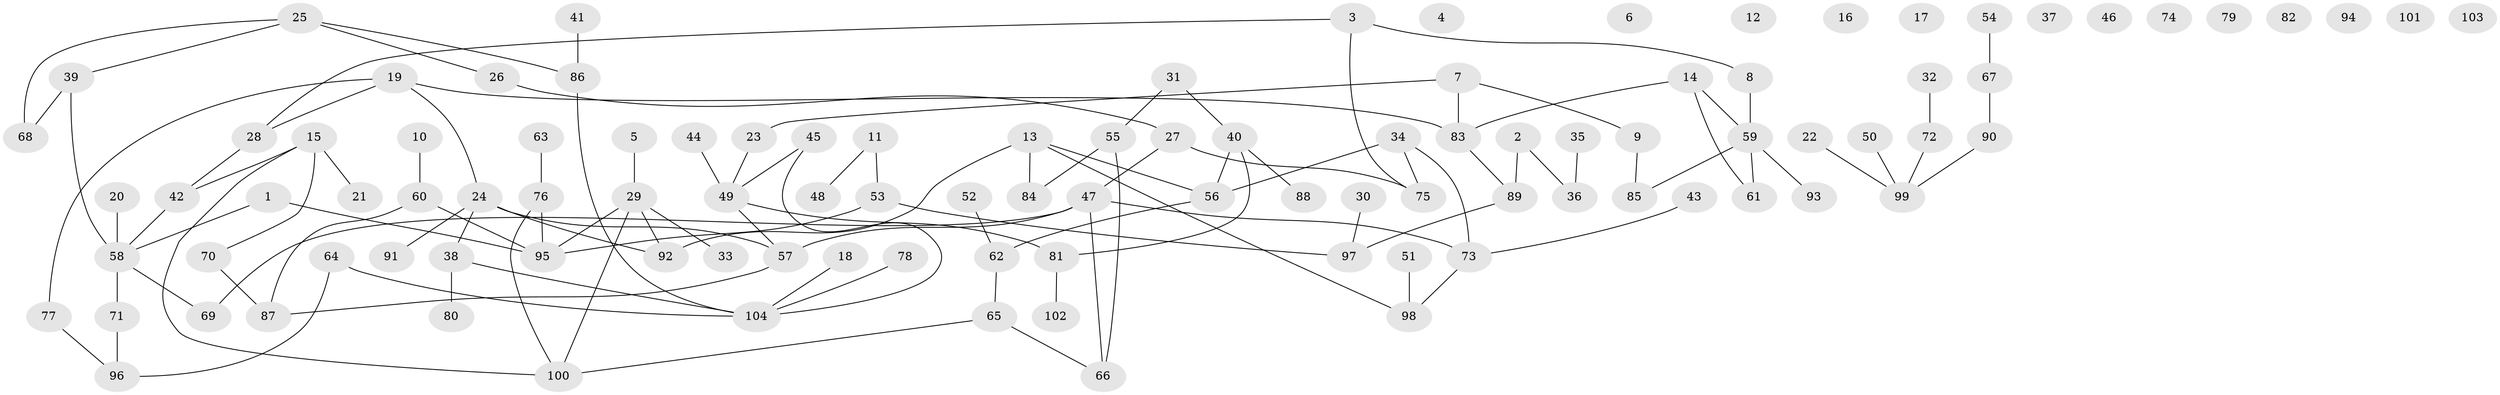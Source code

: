 // Generated by graph-tools (version 1.1) at 2025/25/03/09/25 03:25:17]
// undirected, 104 vertices, 115 edges
graph export_dot {
graph [start="1"]
  node [color=gray90,style=filled];
  1;
  2;
  3;
  4;
  5;
  6;
  7;
  8;
  9;
  10;
  11;
  12;
  13;
  14;
  15;
  16;
  17;
  18;
  19;
  20;
  21;
  22;
  23;
  24;
  25;
  26;
  27;
  28;
  29;
  30;
  31;
  32;
  33;
  34;
  35;
  36;
  37;
  38;
  39;
  40;
  41;
  42;
  43;
  44;
  45;
  46;
  47;
  48;
  49;
  50;
  51;
  52;
  53;
  54;
  55;
  56;
  57;
  58;
  59;
  60;
  61;
  62;
  63;
  64;
  65;
  66;
  67;
  68;
  69;
  70;
  71;
  72;
  73;
  74;
  75;
  76;
  77;
  78;
  79;
  80;
  81;
  82;
  83;
  84;
  85;
  86;
  87;
  88;
  89;
  90;
  91;
  92;
  93;
  94;
  95;
  96;
  97;
  98;
  99;
  100;
  101;
  102;
  103;
  104;
  1 -- 58;
  1 -- 95;
  2 -- 36;
  2 -- 89;
  3 -- 8;
  3 -- 28;
  3 -- 75;
  5 -- 29;
  7 -- 9;
  7 -- 23;
  7 -- 83;
  8 -- 59;
  9 -- 85;
  10 -- 60;
  11 -- 48;
  11 -- 53;
  13 -- 56;
  13 -- 84;
  13 -- 92;
  13 -- 98;
  14 -- 59;
  14 -- 61;
  14 -- 83;
  15 -- 21;
  15 -- 42;
  15 -- 70;
  15 -- 100;
  18 -- 104;
  19 -- 24;
  19 -- 28;
  19 -- 77;
  19 -- 83;
  20 -- 58;
  22 -- 99;
  23 -- 49;
  24 -- 38;
  24 -- 57;
  24 -- 91;
  24 -- 92;
  25 -- 26;
  25 -- 39;
  25 -- 68;
  25 -- 86;
  26 -- 27;
  27 -- 47;
  27 -- 75;
  28 -- 42;
  29 -- 33;
  29 -- 92;
  29 -- 95;
  29 -- 100;
  30 -- 97;
  31 -- 40;
  31 -- 55;
  32 -- 72;
  34 -- 56;
  34 -- 73;
  34 -- 75;
  35 -- 36;
  38 -- 80;
  38 -- 104;
  39 -- 58;
  39 -- 68;
  40 -- 56;
  40 -- 81;
  40 -- 88;
  41 -- 86;
  42 -- 58;
  43 -- 73;
  44 -- 49;
  45 -- 49;
  45 -- 104;
  47 -- 57;
  47 -- 66;
  47 -- 69;
  47 -- 73;
  49 -- 57;
  49 -- 81;
  50 -- 99;
  51 -- 98;
  52 -- 62;
  53 -- 95;
  53 -- 97;
  54 -- 67;
  55 -- 66;
  55 -- 84;
  56 -- 62;
  57 -- 87;
  58 -- 69;
  58 -- 71;
  59 -- 61;
  59 -- 85;
  59 -- 93;
  60 -- 87;
  60 -- 95;
  62 -- 65;
  63 -- 76;
  64 -- 96;
  64 -- 104;
  65 -- 66;
  65 -- 100;
  67 -- 90;
  70 -- 87;
  71 -- 96;
  72 -- 99;
  73 -- 98;
  76 -- 95;
  76 -- 100;
  77 -- 96;
  78 -- 104;
  81 -- 102;
  83 -- 89;
  86 -- 104;
  89 -- 97;
  90 -- 99;
}

